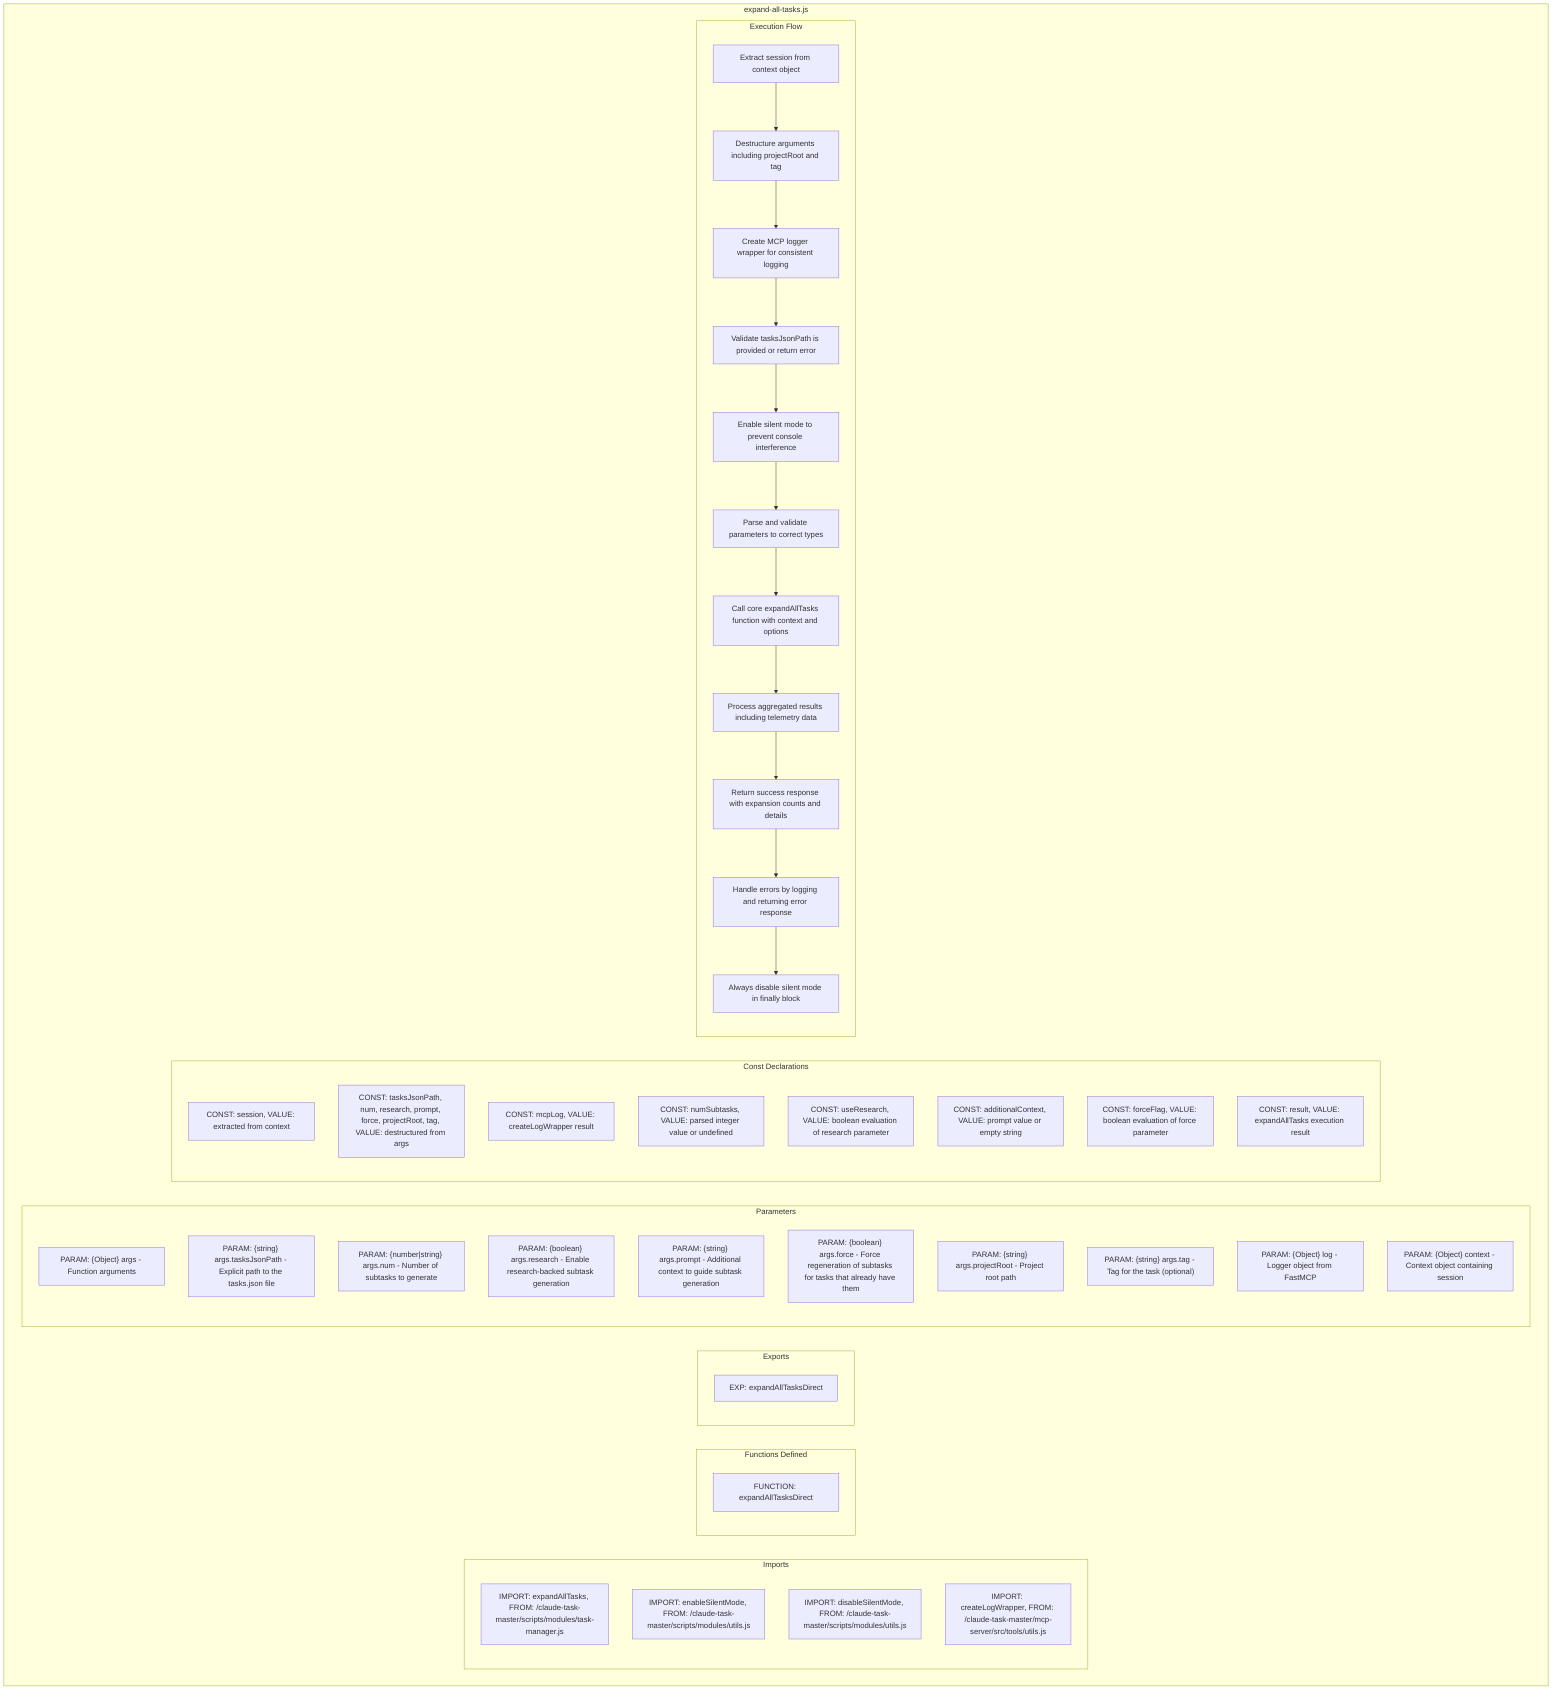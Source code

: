 flowchart TB
    subgraph Imports["Imports"]
        I1["IMPORT: expandAllTasks, FROM: /claude-task-master/scripts/modules/task-manager.js"]
        I2["IMPORT: enableSilentMode, FROM: /claude-task-master/scripts/modules/utils.js"]
        I3["IMPORT: disableSilentMode, FROM: /claude-task-master/scripts/modules/utils.js"]
        I4["IMPORT: createLogWrapper, FROM: /claude-task-master/mcp-server/src/tools/utils.js"]
    end
    
    subgraph FunctionsDefined["Functions Defined"]
        FU1["FUNCTION: expandAllTasksDirect"]
    end
    
    subgraph Exports["Exports"]
        E1["EXP: expandAllTasksDirect"]
    end
    
    subgraph Parameters["Parameters"]
        P1["PARAM: {Object} args - Function arguments"]
        P2["PARAM: {string} args.tasksJsonPath - Explicit path to the tasks.json file"]
        P3["PARAM: {number|string} args.num - Number of subtasks to generate"]
        P4["PARAM: {boolean} args.research - Enable research-backed subtask generation"]
        P5["PARAM: {string} args.prompt - Additional context to guide subtask generation"]
        P6["PARAM: {boolean} args.force - Force regeneration of subtasks for tasks that already have them"]
        P7["PARAM: {string} args.projectRoot - Project root path"]
        P8["PARAM: {string} args.tag - Tag for the task (optional)"]
        P9["PARAM: {Object} log - Logger object from FastMCP"]
        P10["PARAM: {Object} context - Context object containing session"]
    end
    
    subgraph Constants["Const Declarations"]
        C1["CONST: session, VALUE: extracted from context"]
        C2["CONST: tasksJsonPath, num, research, prompt, force, projectRoot, tag, VALUE: destructured from args"]
        C3["CONST: mcpLog, VALUE: createLogWrapper result"]
        C4["CONST: numSubtasks, VALUE: parsed integer value or undefined"]
        C5["CONST: useResearch, VALUE: boolean evaluation of research parameter"]
        C6["CONST: additionalContext, VALUE: prompt value or empty string"]
        C7["CONST: forceFlag, VALUE: boolean evaluation of force parameter"]
        C8["CONST: result, VALUE: expandAllTasks execution result"]
    end
    
    subgraph ExecutionFlow["Execution Flow"]
        FL1["Extract session from context object"]
        FL2["Destructure arguments including projectRoot and tag"]
        FL3["Create MCP logger wrapper for consistent logging"]
        FL4["Validate tasksJsonPath is provided or return error"]
        FL5["Enable silent mode to prevent console interference"]
        FL6["Parse and validate parameters to correct types"]
        FL7["Call core expandAllTasks function with context and options"]
        FL8["Process aggregated results including telemetry data"]
        FL9["Return success response with expansion counts and details"]
        FL10["Handle errors by logging and returning error response"]
        FL11["Always disable silent mode in finally block"]
    end
    
    subgraph expandAllTasksJsDirect["expand-all-tasks.js"]
        Imports
        FunctionsDefined
        Exports
        Parameters
        Constants
        ExecutionFlow
    end
    
    FL1 --> FL2
    FL2 --> FL3
    FL3 --> FL4
    FL4 --> FL5
    FL5 --> FL6
    FL6 --> FL7
    FL7 --> FL8
    FL8 --> FL9
    FL9 --> FL10
    FL10 --> FL11